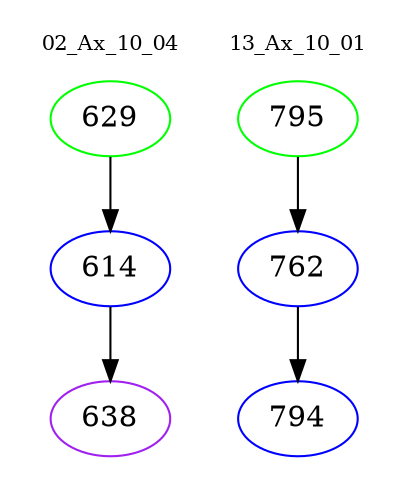 digraph{
subgraph cluster_0 {
color = white
label = "02_Ax_10_04";
fontsize=10;
T0_629 [label="629", color="green"]
T0_629 -> T0_614 [color="black"]
T0_614 [label="614", color="blue"]
T0_614 -> T0_638 [color="black"]
T0_638 [label="638", color="purple"]
}
subgraph cluster_1 {
color = white
label = "13_Ax_10_01";
fontsize=10;
T1_795 [label="795", color="green"]
T1_795 -> T1_762 [color="black"]
T1_762 [label="762", color="blue"]
T1_762 -> T1_794 [color="black"]
T1_794 [label="794", color="blue"]
}
}
